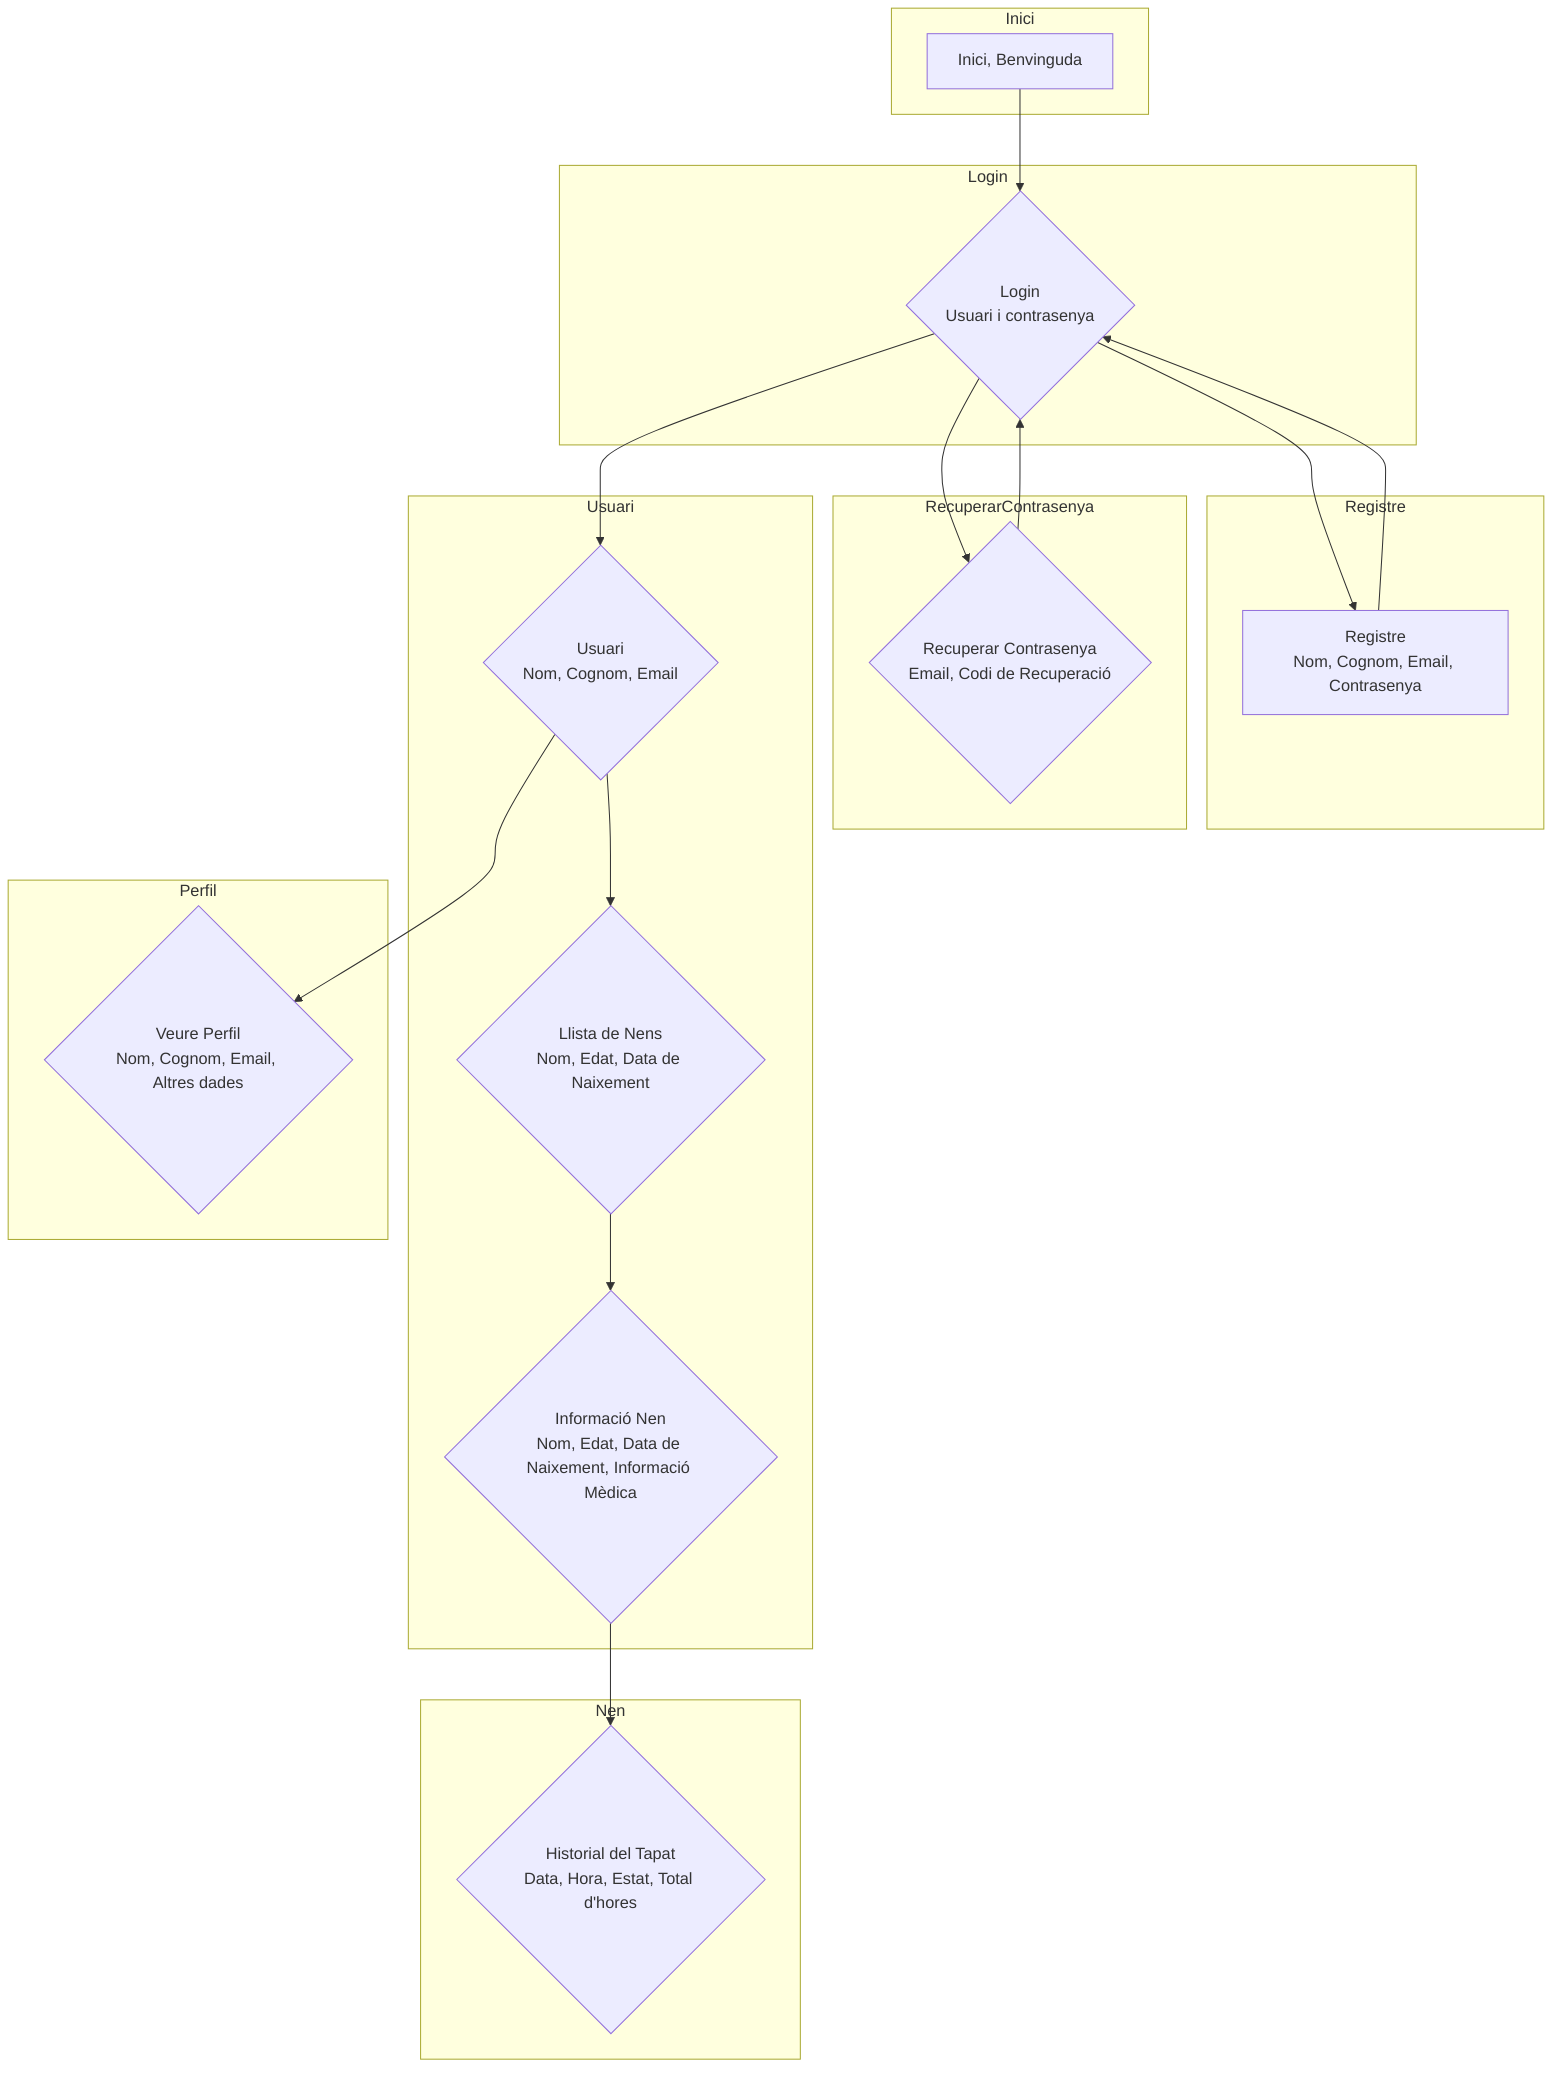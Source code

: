 flowchart TD;
    
    %% Conexiones principales
    A --> B
    B --> C
    B --> D
    C --> B
    D --> B
    B --> E
    E --> F
    E --> I
    I --> G
    G --> H
    
    %% Subgrupos para mejorar estructura
    subgraph Inici
        A[Inici, Benvinguda]
    end

    subgraph Login
        B{Login<br>Usuari i contrasenya}
    end

    subgraph Registre
        C[Registre<br>Nom, Cognom, Email, Contrasenya]
    end

    subgraph RecuperarContrasenya
        D{Recuperar Contrasenya<br>Email, Codi de Recuperació}
    end

    subgraph Usuari
        E{Usuari<br>Nom, Cognom, Email}
        I{Llista de Nens<br>Nom, Edat, Data de Naixement}
        G{Informació Nen<br>Nom, Edat, Data de Naixement, Informació Mèdica}
    end

    subgraph Perfil
        F{Veure Perfil<br>Nom, Cognom, Email, Altres dades}
    end

    subgraph Nen
        H{Historial del Tapat<br>Data, Hora, Estat, Total d'hores}
    end